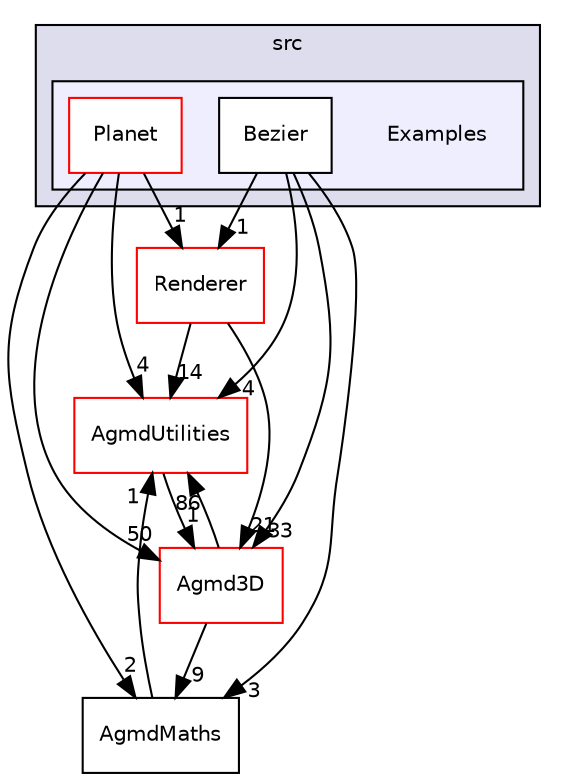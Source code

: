digraph "src/Examples" {
  compound=true
  node [ fontsize="10", fontname="Helvetica"];
  edge [ labelfontsize="10", labelfontname="Helvetica"];
  subgraph clusterdir_b410d07ab593881ab11f161da7a80e94 {
    graph [ bgcolor="#ddddee", pencolor="black", label="src" fontname="Helvetica", fontsize="10", URL="dir_b410d07ab593881ab11f161da7a80e94.html"]
  subgraph clusterdir_4e5e3ea17f94a2f6002e083cb355ccda {
    graph [ bgcolor="#eeeeff", pencolor="black", label="" URL="dir_4e5e3ea17f94a2f6002e083cb355ccda.html"];
    dir_4e5e3ea17f94a2f6002e083cb355ccda [shape=plaintext label="Examples"];
    dir_2e714d9f8b359da0b81a2832b36aac8d [shape=box label="Bezier" color="black" fillcolor="white" style="filled" URL="dir_2e714d9f8b359da0b81a2832b36aac8d.html"];
    dir_987724ecd3b2f5b5c5e246a36275af99 [shape=box label="Planet" color="red" fillcolor="white" style="filled" URL="dir_987724ecd3b2f5b5c5e246a36275af99.html"];
  }
  }
  dir_f26eb1c4e84094c4df4f7a4f9a1bc3da [shape=box label="Renderer" fillcolor="white" style="filled" color="red" URL="dir_f26eb1c4e84094c4df4f7a4f9a1bc3da.html"];
  dir_c11272a1c791afc0e19bc74f6f6797fb [shape=box label="AgmdUtilities" fillcolor="white" style="filled" color="red" URL="dir_c11272a1c791afc0e19bc74f6f6797fb.html"];
  dir_b6dd29adde0db5f9f95c54dc9697d5b1 [shape=box label="Agmd3D" fillcolor="white" style="filled" color="red" URL="dir_b6dd29adde0db5f9f95c54dc9697d5b1.html"];
  dir_63fe998611d45edd7ddae16015d2257a [shape=box label="AgmdMaths" URL="dir_63fe998611d45edd7ddae16015d2257a.html"];
  dir_f26eb1c4e84094c4df4f7a4f9a1bc3da->dir_c11272a1c791afc0e19bc74f6f6797fb [headlabel="14", labeldistance=1.5 headhref="dir_000049_000034.html"];
  dir_f26eb1c4e84094c4df4f7a4f9a1bc3da->dir_b6dd29adde0db5f9f95c54dc9697d5b1 [headlabel="21", labeldistance=1.5 headhref="dir_000049_000001.html"];
  dir_987724ecd3b2f5b5c5e246a36275af99->dir_f26eb1c4e84094c4df4f7a4f9a1bc3da [headlabel="1", labeldistance=1.5 headhref="dir_000039_000049.html"];
  dir_987724ecd3b2f5b5c5e246a36275af99->dir_c11272a1c791afc0e19bc74f6f6797fb [headlabel="4", labeldistance=1.5 headhref="dir_000039_000034.html"];
  dir_987724ecd3b2f5b5c5e246a36275af99->dir_b6dd29adde0db5f9f95c54dc9697d5b1 [headlabel="50", labeldistance=1.5 headhref="dir_000039_000001.html"];
  dir_987724ecd3b2f5b5c5e246a36275af99->dir_63fe998611d45edd7ddae16015d2257a [headlabel="2", labeldistance=1.5 headhref="dir_000039_000025.html"];
  dir_2e714d9f8b359da0b81a2832b36aac8d->dir_f26eb1c4e84094c4df4f7a4f9a1bc3da [headlabel="1", labeldistance=1.5 headhref="dir_000038_000049.html"];
  dir_2e714d9f8b359da0b81a2832b36aac8d->dir_c11272a1c791afc0e19bc74f6f6797fb [headlabel="4", labeldistance=1.5 headhref="dir_000038_000034.html"];
  dir_2e714d9f8b359da0b81a2832b36aac8d->dir_b6dd29adde0db5f9f95c54dc9697d5b1 [headlabel="33", labeldistance=1.5 headhref="dir_000038_000001.html"];
  dir_2e714d9f8b359da0b81a2832b36aac8d->dir_63fe998611d45edd7ddae16015d2257a [headlabel="3", labeldistance=1.5 headhref="dir_000038_000025.html"];
  dir_c11272a1c791afc0e19bc74f6f6797fb->dir_b6dd29adde0db5f9f95c54dc9697d5b1 [headlabel="1", labeldistance=1.5 headhref="dir_000034_000001.html"];
  dir_b6dd29adde0db5f9f95c54dc9697d5b1->dir_c11272a1c791afc0e19bc74f6f6797fb [headlabel="86", labeldistance=1.5 headhref="dir_000001_000034.html"];
  dir_b6dd29adde0db5f9f95c54dc9697d5b1->dir_63fe998611d45edd7ddae16015d2257a [headlabel="9", labeldistance=1.5 headhref="dir_000001_000025.html"];
  dir_63fe998611d45edd7ddae16015d2257a->dir_c11272a1c791afc0e19bc74f6f6797fb [headlabel="1", labeldistance=1.5 headhref="dir_000025_000034.html"];
}
